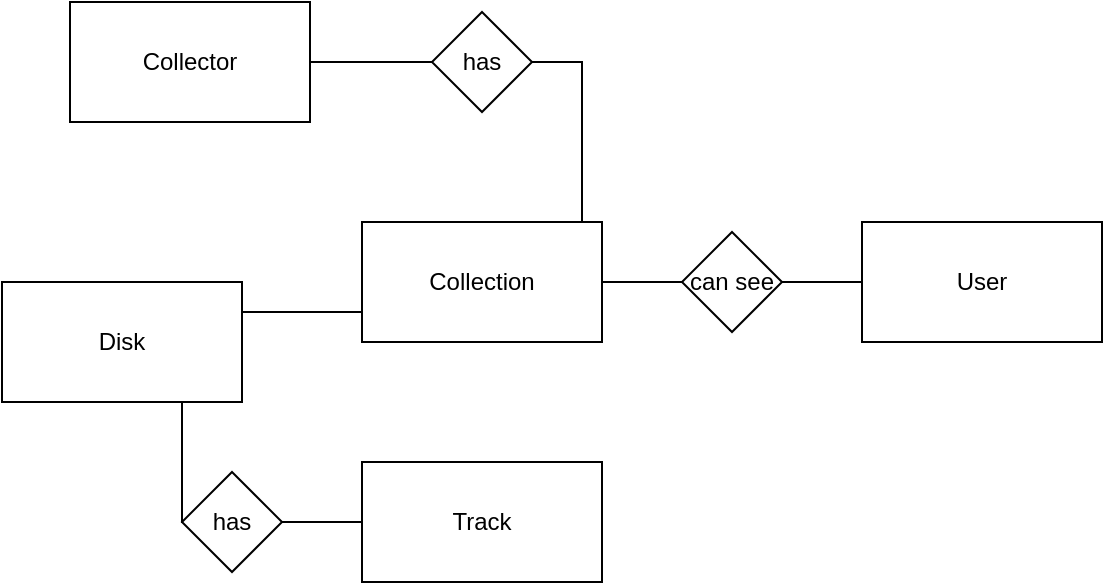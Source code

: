 <mxfile version="15.8.3" type="device"><diagram id="C5RBs43oDa-KdzZeNtuy" name="Page-1"><mxGraphModel dx="519" dy="762" grid="1" gridSize="10" guides="1" tooltips="1" connect="1" arrows="1" fold="1" page="1" pageScale="1" pageWidth="827" pageHeight="1169" math="0" shadow="0"><root><mxCell id="WIyWlLk6GJQsqaUBKTNV-0"/><mxCell id="WIyWlLk6GJQsqaUBKTNV-1" parent="WIyWlLk6GJQsqaUBKTNV-0"/><mxCell id="GvtrMbGWx-qX2vUqAJpn-5" style="edgeStyle=orthogonalEdgeStyle;rounded=0;orthogonalLoop=1;jettySize=auto;html=1;exitX=0;exitY=0.5;exitDx=0;exitDy=0;endArrow=none;endFill=0;entryX=1;entryY=0.5;entryDx=0;entryDy=0;startArrow=none;" edge="1" parent="WIyWlLk6GJQsqaUBKTNV-1" source="GvtrMbGWx-qX2vUqAJpn-13" target="GvtrMbGWx-qX2vUqAJpn-2"><mxGeometry relative="1" as="geometry"/></mxCell><mxCell id="GvtrMbGWx-qX2vUqAJpn-0" value="User" style="rounded=0;whiteSpace=wrap;html=1;" vertex="1" parent="WIyWlLk6GJQsqaUBKTNV-1"><mxGeometry x="690" y="280" width="120" height="60" as="geometry"/></mxCell><mxCell id="GvtrMbGWx-qX2vUqAJpn-6" style="edgeStyle=orthogonalEdgeStyle;rounded=0;orthogonalLoop=1;jettySize=auto;html=1;exitX=1;exitY=0.5;exitDx=0;exitDy=0;entryX=0.25;entryY=0;entryDx=0;entryDy=0;endArrow=none;endFill=0;startArrow=none;" edge="1" parent="WIyWlLk6GJQsqaUBKTNV-1" source="GvtrMbGWx-qX2vUqAJpn-9" target="GvtrMbGWx-qX2vUqAJpn-2"><mxGeometry relative="1" as="geometry"><Array as="points"><mxPoint x="550" y="200"/><mxPoint x="550" y="280"/></Array></mxGeometry></mxCell><mxCell id="GvtrMbGWx-qX2vUqAJpn-1" value="Collector" style="rounded=0;whiteSpace=wrap;html=1;" vertex="1" parent="WIyWlLk6GJQsqaUBKTNV-1"><mxGeometry x="294" y="170" width="120" height="60" as="geometry"/></mxCell><mxCell id="GvtrMbGWx-qX2vUqAJpn-2" value="Collection" style="rounded=0;whiteSpace=wrap;html=1;" vertex="1" parent="WIyWlLk6GJQsqaUBKTNV-1"><mxGeometry x="440" y="280" width="120" height="60" as="geometry"/></mxCell><mxCell id="GvtrMbGWx-qX2vUqAJpn-7" style="edgeStyle=orthogonalEdgeStyle;rounded=0;orthogonalLoop=1;jettySize=auto;html=1;exitX=1;exitY=0.25;exitDx=0;exitDy=0;entryX=0;entryY=0.75;entryDx=0;entryDy=0;endArrow=none;endFill=0;" edge="1" parent="WIyWlLk6GJQsqaUBKTNV-1" source="GvtrMbGWx-qX2vUqAJpn-3" target="GvtrMbGWx-qX2vUqAJpn-2"><mxGeometry relative="1" as="geometry"/></mxCell><mxCell id="GvtrMbGWx-qX2vUqAJpn-8" style="edgeStyle=orthogonalEdgeStyle;rounded=0;orthogonalLoop=1;jettySize=auto;html=1;exitX=0.75;exitY=1;exitDx=0;exitDy=0;entryX=0;entryY=0.5;entryDx=0;entryDy=0;endArrow=none;endFill=0;" edge="1" parent="WIyWlLk6GJQsqaUBKTNV-1" source="GvtrMbGWx-qX2vUqAJpn-3" target="GvtrMbGWx-qX2vUqAJpn-4"><mxGeometry relative="1" as="geometry"/></mxCell><mxCell id="GvtrMbGWx-qX2vUqAJpn-3" value="Disk" style="rounded=0;whiteSpace=wrap;html=1;" vertex="1" parent="WIyWlLk6GJQsqaUBKTNV-1"><mxGeometry x="260" y="310" width="120" height="60" as="geometry"/></mxCell><mxCell id="GvtrMbGWx-qX2vUqAJpn-4" value="&lt;div&gt;Track&lt;/div&gt;" style="rounded=0;whiteSpace=wrap;html=1;" vertex="1" parent="WIyWlLk6GJQsqaUBKTNV-1"><mxGeometry x="440" y="400" width="120" height="60" as="geometry"/></mxCell><mxCell id="GvtrMbGWx-qX2vUqAJpn-18" value="" style="edgeStyle=orthogonalEdgeStyle;rounded=0;orthogonalLoop=1;jettySize=auto;html=1;endArrow=none;endFill=0;" edge="1" parent="WIyWlLk6GJQsqaUBKTNV-1" source="GvtrMbGWx-qX2vUqAJpn-9" target="GvtrMbGWx-qX2vUqAJpn-1"><mxGeometry relative="1" as="geometry"/></mxCell><mxCell id="GvtrMbGWx-qX2vUqAJpn-9" value="has" style="rhombus;whiteSpace=wrap;html=1;" vertex="1" parent="WIyWlLk6GJQsqaUBKTNV-1"><mxGeometry x="475" y="175" width="50" height="50" as="geometry"/></mxCell><mxCell id="GvtrMbGWx-qX2vUqAJpn-10" value="" style="edgeStyle=orthogonalEdgeStyle;rounded=0;orthogonalLoop=1;jettySize=auto;html=1;exitX=1;exitY=0.5;exitDx=0;exitDy=0;endArrow=none;endFill=0;entryX=0;entryY=0.5;entryDx=0;entryDy=0;" edge="1" parent="WIyWlLk6GJQsqaUBKTNV-1" source="GvtrMbGWx-qX2vUqAJpn-1" target="GvtrMbGWx-qX2vUqAJpn-9"><mxGeometry relative="1" as="geometry"><mxPoint x="310" y="210" as="sourcePoint"/><mxPoint x="470" y="200" as="targetPoint"/><Array as="points"/></mxGeometry></mxCell><mxCell id="GvtrMbGWx-qX2vUqAJpn-13" value="can see" style="rhombus;whiteSpace=wrap;html=1;" vertex="1" parent="WIyWlLk6GJQsqaUBKTNV-1"><mxGeometry x="600" y="285" width="50" height="50" as="geometry"/></mxCell><mxCell id="GvtrMbGWx-qX2vUqAJpn-14" value="" style="edgeStyle=orthogonalEdgeStyle;rounded=0;orthogonalLoop=1;jettySize=auto;html=1;exitX=0;exitY=0.5;exitDx=0;exitDy=0;endArrow=none;endFill=0;entryX=1;entryY=0.5;entryDx=0;entryDy=0;" edge="1" parent="WIyWlLk6GJQsqaUBKTNV-1" source="GvtrMbGWx-qX2vUqAJpn-0" target="GvtrMbGWx-qX2vUqAJpn-13"><mxGeometry relative="1" as="geometry"><mxPoint x="690" y="310" as="sourcePoint"/><mxPoint x="560" y="310" as="targetPoint"/></mxGeometry></mxCell><mxCell id="GvtrMbGWx-qX2vUqAJpn-15" value="has" style="rhombus;whiteSpace=wrap;html=1;" vertex="1" parent="WIyWlLk6GJQsqaUBKTNV-1"><mxGeometry x="350" y="405" width="50" height="50" as="geometry"/></mxCell></root></mxGraphModel></diagram></mxfile>